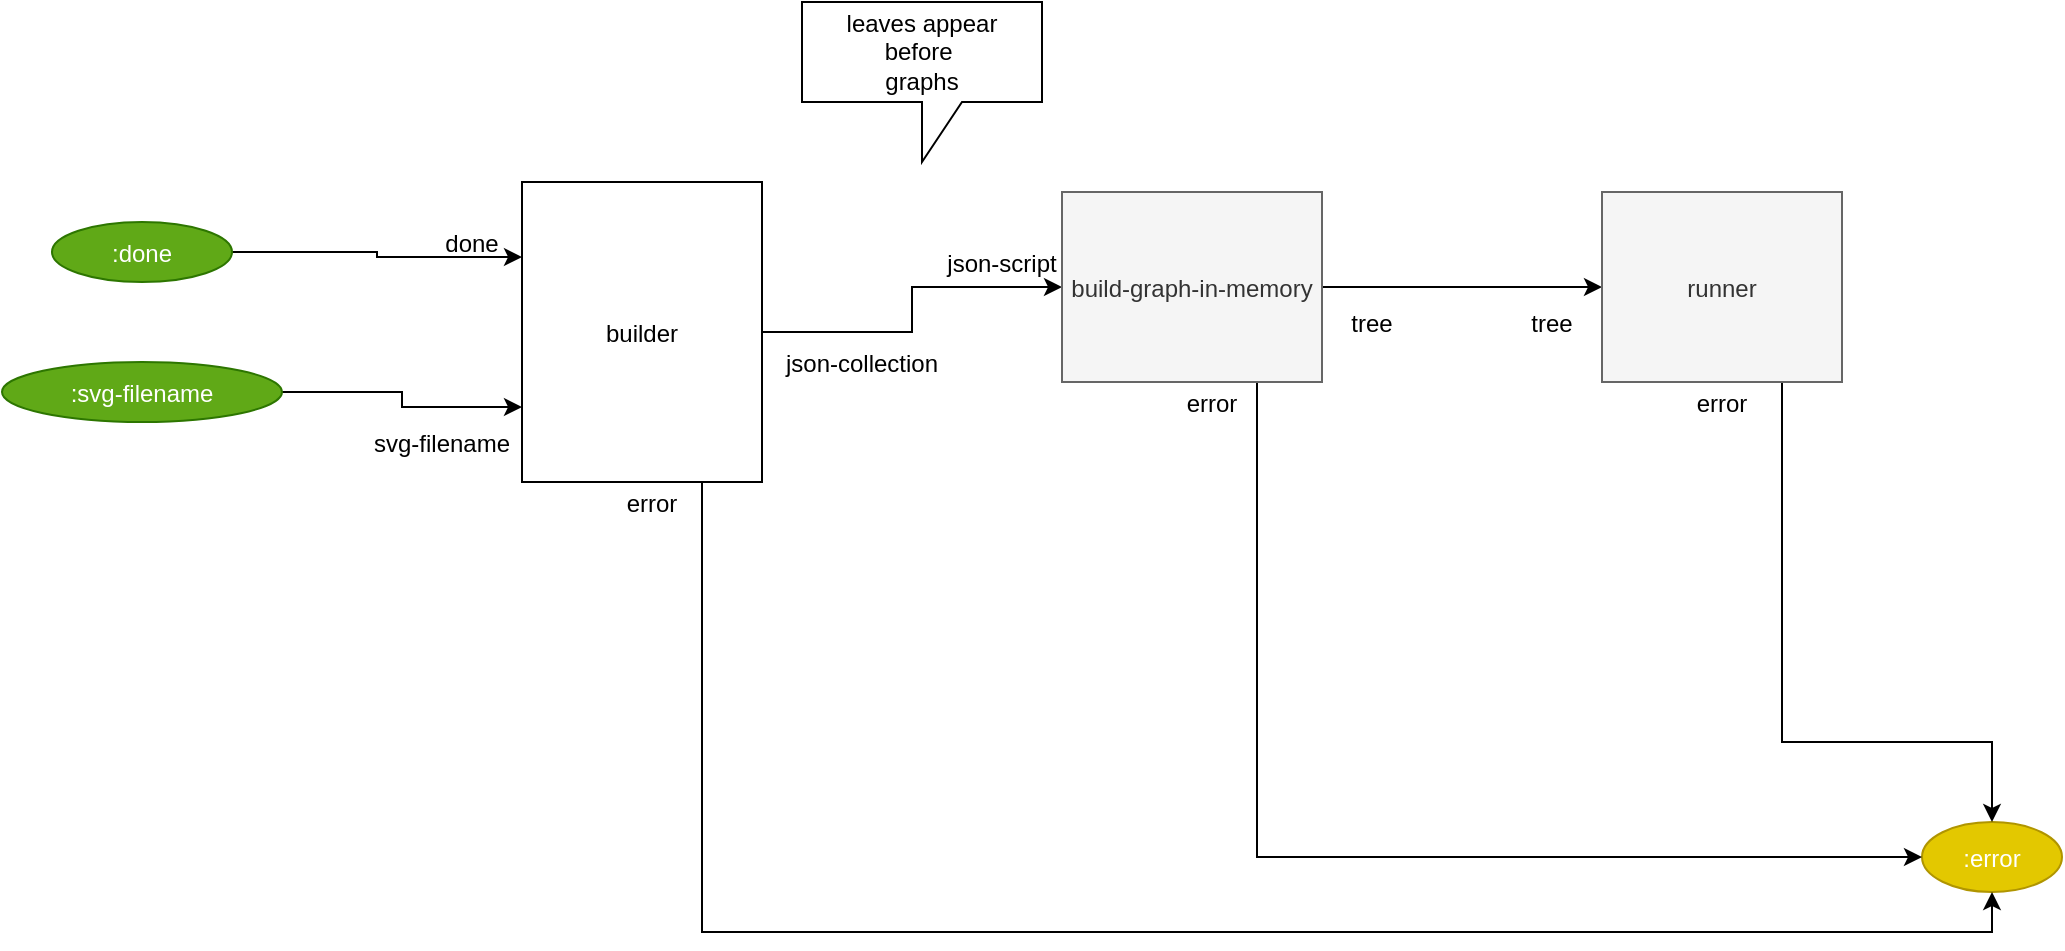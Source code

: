 <mxfile version="12.4.2" type="device" pages="5"><diagram id="oTpoj0ZA3vVCdiUI8W-d" name="0. build-load-and-run"><mxGraphModel grid="1" gridSize="10" guides="1" tooltips="1" connect="1" arrows="1" page="1" fold="1" pageScale="1" pageWidth="1100" pageHeight="850" math="0" shadow="0"><root><mxCell id="eNqYF_zLAk8vtPIE1v3w-0"/><mxCell id="eNqYF_zLAk8vtPIE1v3w-1" parent="eNqYF_zLAk8vtPIE1v3w-0"/><mxCell id="VFOVgfngWdEHEMPlZVRT-2" value="" style="edgeStyle=orthogonalEdgeStyle;rounded=0;orthogonalLoop=1;jettySize=auto;exitX=1;exitY=0.5;exitDx=0;exitDy=0;entryX=0;entryY=0.75;entryDx=0;entryDy=0;" parent="eNqYF_zLAk8vtPIE1v3w-1" source="n7ohq72Cuq0VcpPlJ5Xz-2" target="n7ohq72Cuq0VcpPlJ5Xz-31" edge="1"><mxGeometry relative="1" as="geometry"/></mxCell><mxCell id="n7ohq72Cuq0VcpPlJ5Xz-2" value=":svg-filename" style="ellipse;fillColor=#60a917;strokeColor=#2D7600;fontColor=#ffffff;" parent="eNqYF_zLAk8vtPIE1v3w-1" vertex="1"><mxGeometry x="-1050" y="-570" width="140" height="30" as="geometry"/></mxCell><mxCell id="n7ohq72Cuq0VcpPlJ5Xz-3" value=":error" style="ellipse;fillColor=#e3c800;strokeColor=#B09500;fontColor=#ffffff;" parent="eNqYF_zLAk8vtPIE1v3w-1" vertex="1"><mxGeometry x="-90" y="-340" width="70" height="35" as="geometry"/></mxCell><mxCell id="VFOVgfngWdEHEMPlZVRT-0" value="" style="edgeStyle=orthogonalEdgeStyle;rounded=0;orthogonalLoop=1;jettySize=auto;exitX=1;exitY=0.5;exitDx=0;exitDy=0;entryX=0;entryY=0.25;entryDx=0;entryDy=0;" parent="eNqYF_zLAk8vtPIE1v3w-1" source="n7ohq72Cuq0VcpPlJ5Xz-25" target="n7ohq72Cuq0VcpPlJ5Xz-31" edge="1"><mxGeometry relative="1" as="geometry"/></mxCell><mxCell id="n7ohq72Cuq0VcpPlJ5Xz-25" value=":done" style="ellipse;fillColor=#60a917;strokeColor=#2D7600;fontColor=#ffffff;" parent="eNqYF_zLAk8vtPIE1v3w-1" vertex="1"><mxGeometry x="-1025" y="-640" width="90" height="30" as="geometry"/></mxCell><mxCell id="VFOVgfngWdEHEMPlZVRT-4" value="" style="edgeStyle=orthogonalEdgeStyle;rounded=0;orthogonalLoop=1;jettySize=auto;exitX=0.75;exitY=1;exitDx=0;exitDy=0;entryX=0.5;entryY=1;entryDx=0;entryDy=0;" parent="eNqYF_zLAk8vtPIE1v3w-1" source="n7ohq72Cuq0VcpPlJ5Xz-31" target="n7ohq72Cuq0VcpPlJ5Xz-3" edge="1"><mxGeometry relative="1" as="geometry"/></mxCell><mxCell id="VFOVgfngWdEHEMPlZVRT-15" value="" style="edgeStyle=orthogonalEdgeStyle;rounded=0;orthogonalLoop=1;jettySize=auto;exitX=1;exitY=0.5;exitDx=0;exitDy=0;" parent="eNqYF_zLAk8vtPIE1v3w-1" source="n7ohq72Cuq0VcpPlJ5Xz-31" target="n7ohq72Cuq0VcpPlJ5Xz-40" edge="1"><mxGeometry relative="1" as="geometry"/></mxCell><mxCell id="n7ohq72Cuq0VcpPlJ5Xz-31" value="builder" style="rounded=0;" parent="eNqYF_zLAk8vtPIE1v3w-1" vertex="1"><mxGeometry x="-790" y="-660" width="120" height="150" as="geometry"/></mxCell><mxCell id="VFOVgfngWdEHEMPlZVRT-7" value="" style="edgeStyle=orthogonalEdgeStyle;rounded=0;orthogonalLoop=1;jettySize=auto;exitX=0.75;exitY=1;exitDx=0;exitDy=0;entryX=0;entryY=0.5;entryDx=0;entryDy=0;" parent="eNqYF_zLAk8vtPIE1v3w-1" source="n7ohq72Cuq0VcpPlJ5Xz-40" target="n7ohq72Cuq0VcpPlJ5Xz-3" edge="1"><mxGeometry relative="1" as="geometry"/></mxCell><mxCell id="VFOVgfngWdEHEMPlZVRT-12" value="" style="edgeStyle=orthogonalEdgeStyle;rounded=0;orthogonalLoop=1;jettySize=auto;exitX=1;exitY=0.5;exitDx=0;exitDy=0;entryX=0;entryY=0.5;entryDx=0;entryDy=0;" parent="eNqYF_zLAk8vtPIE1v3w-1" source="n7ohq72Cuq0VcpPlJ5Xz-40" target="n7ohq72Cuq0VcpPlJ5Xz-41" edge="1"><mxGeometry relative="1" as="geometry"/></mxCell><mxCell id="n7ohq72Cuq0VcpPlJ5Xz-40" value="build-graph-in-memory" style="rounded=0;fillColor=#f5f5f5;strokeColor=#666666;fontColor=#333333;" parent="eNqYF_zLAk8vtPIE1v3w-1" vertex="1"><mxGeometry x="-520" y="-655" width="130" height="95" as="geometry"/></mxCell><mxCell id="VFOVgfngWdEHEMPlZVRT-9" value="" style="edgeStyle=orthogonalEdgeStyle;rounded=0;orthogonalLoop=1;jettySize=auto;exitX=0.75;exitY=1;exitDx=0;exitDy=0;entryX=0.5;entryY=0;entryDx=0;entryDy=0;" parent="eNqYF_zLAk8vtPIE1v3w-1" source="n7ohq72Cuq0VcpPlJ5Xz-41" target="n7ohq72Cuq0VcpPlJ5Xz-3" edge="1"><mxGeometry relative="1" as="geometry"><Array as="points"><mxPoint x="-160" y="-380"/><mxPoint x="-55" y="-380"/></Array></mxGeometry></mxCell><mxCell id="n7ohq72Cuq0VcpPlJ5Xz-41" value="runner" style="rounded=0;fillColor=#f5f5f5;strokeColor=#666666;fontColor=#333333;" parent="eNqYF_zLAk8vtPIE1v3w-1" vertex="1"><mxGeometry x="-250" y="-655" width="120" height="95" as="geometry"/></mxCell><mxCell id="VFOVgfngWdEHEMPlZVRT-1" value="done" style="text;strokeColor=none;fillColor=none;align=center;verticalAlign=middle;rounded=0;" parent="eNqYF_zLAk8vtPIE1v3w-1" vertex="1"><mxGeometry x="-840" y="-640" width="50" height="20" as="geometry"/></mxCell><mxCell id="VFOVgfngWdEHEMPlZVRT-3" value="svg-filename" style="text;strokeColor=none;fillColor=none;align=center;verticalAlign=middle;rounded=0;" parent="eNqYF_zLAk8vtPIE1v3w-1" vertex="1"><mxGeometry x="-870" y="-540" width="80" height="20" as="geometry"/></mxCell><mxCell id="VFOVgfngWdEHEMPlZVRT-5" value="error" style="text;strokeColor=none;fillColor=none;align=center;verticalAlign=middle;rounded=0;" parent="eNqYF_zLAk8vtPIE1v3w-1" vertex="1"><mxGeometry x="-750" y="-510" width="50" height="20" as="geometry"/></mxCell><mxCell id="VFOVgfngWdEHEMPlZVRT-10" value="error" style="text;strokeColor=none;fillColor=none;align=center;verticalAlign=middle;rounded=0;" parent="eNqYF_zLAk8vtPIE1v3w-1" vertex="1"><mxGeometry x="-470" y="-560" width="50" height="20" as="geometry"/></mxCell><mxCell id="VFOVgfngWdEHEMPlZVRT-11" value="error" style="text;strokeColor=none;fillColor=none;align=center;verticalAlign=middle;rounded=0;" parent="eNqYF_zLAk8vtPIE1v3w-1" vertex="1"><mxGeometry x="-215" y="-560" width="50" height="20" as="geometry"/></mxCell><mxCell id="VFOVgfngWdEHEMPlZVRT-13" value="tree" style="text;strokeColor=none;fillColor=none;align=center;verticalAlign=middle;rounded=0;" parent="eNqYF_zLAk8vtPIE1v3w-1" vertex="1"><mxGeometry x="-390" y="-600" width="50" height="20" as="geometry"/></mxCell><mxCell id="VFOVgfngWdEHEMPlZVRT-14" value="tree" style="text;strokeColor=none;fillColor=none;align=center;verticalAlign=middle;rounded=0;" parent="eNqYF_zLAk8vtPIE1v3w-1" vertex="1"><mxGeometry x="-300" y="-600" width="50" height="20" as="geometry"/></mxCell><mxCell id="VFOVgfngWdEHEMPlZVRT-16" value="json-script" style="text;strokeColor=none;fillColor=none;align=center;verticalAlign=middle;rounded=0;" parent="eNqYF_zLAk8vtPIE1v3w-1" vertex="1"><mxGeometry x="-580" y="-630" width="60" height="20" as="geometry"/></mxCell><mxCell id="VFOVgfngWdEHEMPlZVRT-17" value="json-collection" style="text;strokeColor=none;fillColor=none;align=center;verticalAlign=middle;rounded=0;" parent="eNqYF_zLAk8vtPIE1v3w-1" vertex="1"><mxGeometry x="-660" y="-580" width="80" height="20" as="geometry"/></mxCell><mxCell id="qCjLljMgKDNfpaZ93l10-0" value="leaves appear &lt;br&gt;before&amp;nbsp;&lt;br&gt;graphs" style="shape=callout;whiteSpace=wrap;html=1;perimeter=calloutPerimeter;" vertex="1" parent="eNqYF_zLAk8vtPIE1v3w-1"><mxGeometry x="-650" y="-750" width="120" height="80" as="geometry"/></mxCell></root></mxGraphModel></diagram><diagram id="z9UEwtOjoydKh5m4m3Oj" name="1. build"><mxGraphModel grid="1" gridSize="10" guides="1" tooltips="1" connect="1" arrows="1" page="1" fold="1" pageScale="1" pageWidth="1100" pageHeight="850" math="0" shadow="0"><root><mxCell id="kqRrUtMaH-q-N3g8gRtr-0"/><mxCell id="kqRrUtMaH-q-N3g8gRtr-1" parent="kqRrUtMaH-q-N3g8gRtr-0"/><mxCell id="RMSSZl4QIiFRP_T1rX3b-1" style="edgeStyle=orthogonalEdgeStyle;rounded=0;orthogonalLoop=1;jettySize=auto;html=1;exitX=0.75;exitY=1;exitDx=0;exitDy=0;entryX=0;entryY=0.5;entryDx=0;entryDy=0;" parent="kqRrUtMaH-q-N3g8gRtr-1" source="BcBZtkxQGDUdQAMQbwrJ-29" target="BcBZtkxQGDUdQAMQbwrJ-13" edge="1"><mxGeometry relative="1" as="geometry"/></mxCell><mxCell id="RMSSZl4QIiFRP_T1rX3b-16" style="edgeStyle=orthogonalEdgeStyle;rounded=0;orthogonalLoop=1;jettySize=auto;html=1;exitX=1;exitY=0.75;exitDx=0;exitDy=0;entryX=-0.005;entryY=0.842;entryDx=0;entryDy=0;entryPerimeter=0;" parent="kqRrUtMaH-q-N3g8gRtr-1" source="BcBZtkxQGDUdQAMQbwrJ-29" target="BcBZtkxQGDUdQAMQbwrJ-64" edge="1"><mxGeometry relative="1" as="geometry"/></mxCell><mxCell id="RMSSZl4QIiFRP_T1rX3b-21" style="edgeStyle=orthogonalEdgeStyle;rounded=0;orthogonalLoop=1;jettySize=auto;html=1;exitX=1;exitY=0.5;exitDx=0;exitDy=0;" parent="kqRrUtMaH-q-N3g8gRtr-1" source="BcBZtkxQGDUdQAMQbwrJ-29" target="BcBZtkxQGDUdQAMQbwrJ-64" edge="1"><mxGeometry relative="1" as="geometry"><Array as="points"><mxPoint x="-540" y="-460"/><mxPoint x="-540" y="-490"/><mxPoint x="-460" y="-490"/><mxPoint x="-460" y="-530"/></Array></mxGeometry></mxCell><mxCell id="RMSSZl4QIiFRP_T1rX3b-27" style="edgeStyle=orthogonalEdgeStyle;rounded=0;orthogonalLoop=1;jettySize=auto;html=1;exitX=1;exitY=0.25;exitDx=0;exitDy=0;entryX=0;entryY=0.25;entryDx=0;entryDy=0;" parent="kqRrUtMaH-q-N3g8gRtr-1" source="BcBZtkxQGDUdQAMQbwrJ-29" target="BcBZtkxQGDUdQAMQbwrJ-64" edge="1"><mxGeometry relative="1" as="geometry"/></mxCell><mxCell id="BcBZtkxQGDUdQAMQbwrJ-29" value="build-recursive" style="rounded=0;strokeColor=#000000;align=center;" parent="kqRrUtMaH-q-N3g8gRtr-1" vertex="1"><mxGeometry x="-760" y="-590" width="200" height="260" as="geometry"/></mxCell><mxCell id="RMSSZl4QIiFRP_T1rX3b-7" style="edgeStyle=orthogonalEdgeStyle;rounded=0;orthogonalLoop=1;jettySize=auto;html=1;exitX=1;exitY=0.5;exitDx=0;exitDy=0;entryX=0;entryY=0.5;entryDx=0;entryDy=0;" parent="kqRrUtMaH-q-N3g8gRtr-1" source="BcBZtkxQGDUdQAMQbwrJ-11" target="BcBZtkxQGDUdQAMQbwrJ-29" edge="1"><mxGeometry relative="1" as="geometry"/></mxCell><mxCell id="BcBZtkxQGDUdQAMQbwrJ-11" value=":svg-filename" style="ellipse;fillColor=#60a917;strokeColor=#2D7600;fontColor=#ffffff;" parent="kqRrUtMaH-q-N3g8gRtr-1" vertex="1"><mxGeometry x="-1070" y="-475" width="140" height="30" as="geometry"/></mxCell><mxCell id="BcBZtkxQGDUdQAMQbwrJ-13" value=":error" style="ellipse;fillColor=#e3c800;strokeColor=#B09500;fontColor=#ffffff;" parent="kqRrUtMaH-q-N3g8gRtr-1" vertex="1"><mxGeometry x="-90" y="-300" width="70" height="35" as="geometry"/></mxCell><mxCell id="RMSSZl4QIiFRP_T1rX3b-5" style="edgeStyle=orthogonalEdgeStyle;rounded=0;orthogonalLoop=1;jettySize=auto;html=1;exitX=0.75;exitY=1;exitDx=0;exitDy=0;entryX=0;entryY=0.5;entryDx=0;entryDy=0;" parent="kqRrUtMaH-q-N3g8gRtr-1" source="BcBZtkxQGDUdQAMQbwrJ-64" target="BcBZtkxQGDUdQAMQbwrJ-13" edge="1"><mxGeometry relative="1" as="geometry"/></mxCell><mxCell id="RMSSZl4QIiFRP_T1rX3b-13" style="edgeStyle=orthogonalEdgeStyle;rounded=0;orthogonalLoop=1;jettySize=auto;html=1;exitX=1;exitY=0.25;exitDx=0;exitDy=0;" parent="kqRrUtMaH-q-N3g8gRtr-1" source="BcBZtkxQGDUdQAMQbwrJ-64" target="OwxBJ85tROAJmrhp7ixr-4" edge="1"><mxGeometry relative="1" as="geometry"/></mxCell><mxCell id="BcBZtkxQGDUdQAMQbwrJ-64" value="collector" style="rounded=0;strokeColor=#666666;align=center;fillColor=#f5f5f5;fontColor=#333333;" parent="kqRrUtMaH-q-N3g8gRtr-1" vertex="1"><mxGeometry x="-400" y="-660" width="190" height="260" as="geometry"/></mxCell><mxCell id="RMSSZl4QIiFRP_T1rX3b-11" style="edgeStyle=orthogonalEdgeStyle;rounded=0;orthogonalLoop=1;jettySize=auto;html=1;exitX=1;exitY=0.5;exitDx=0;exitDy=0;entryX=0.25;entryY=0;entryDx=0;entryDy=0;" parent="kqRrUtMaH-q-N3g8gRtr-1" source="OwxBJ85tROAJmrhp7ixr-1" target="BcBZtkxQGDUdQAMQbwrJ-64" edge="1"><mxGeometry relative="1" as="geometry"/></mxCell><mxCell id="OwxBJ85tROAJmrhp7ixr-1" value=":done" style="ellipse;fillColor=#60a917;strokeColor=#2D7600;fontColor=#ffffff;" parent="kqRrUtMaH-q-N3g8gRtr-1" vertex="1"><mxGeometry x="-1050" y="-760" width="90" height="30" as="geometry"/></mxCell><mxCell id="OwxBJ85tROAJmrhp7ixr-4" value=":json-collection" style="ellipse;fillColor=#e3c800;strokeColor=#B09500;fontColor=#ffffff;" parent="kqRrUtMaH-q-N3g8gRtr-1" vertex="1"><mxGeometry x="-100" y="-610" width="90" height="30" as="geometry"/></mxCell><mxCell id="RMSSZl4QIiFRP_T1rX3b-0" value="&lt;span style=&quot;white-space: normal&quot;&gt;:name and :graph come in pairs (either :name then :graph or :graph then :name)&lt;/span&gt;" style="shape=callout;whiteSpace=wrap;html=1;perimeter=calloutPerimeter;" parent="kqRrUtMaH-q-N3g8gRtr-1" vertex="1"><mxGeometry x="-1050" y="-170" width="240" height="120" as="geometry"/></mxCell><mxCell id="RMSSZl4QIiFRP_T1rX3b-3" value="error" style="text;strokeColor=none;fillColor=none;align=center;verticalAlign=middle;rounded=0;" parent="kqRrUtMaH-q-N3g8gRtr-1" vertex="1"><mxGeometry x="-650" y="-330" width="40" height="20" as="geometry"/></mxCell><mxCell id="RMSSZl4QIiFRP_T1rX3b-6" value="error" style="text;strokeColor=none;fillColor=none;align=center;verticalAlign=middle;rounded=0;" parent="kqRrUtMaH-q-N3g8gRtr-1" vertex="1"><mxGeometry x="-300" y="-400" width="40" height="20" as="geometry"/></mxCell><mxCell id="RMSSZl4QIiFRP_T1rX3b-8" value="svg-filename" style="text;strokeColor=none;fillColor=none;align=center;verticalAlign=middle;rounded=0;" parent="kqRrUtMaH-q-N3g8gRtr-1" vertex="1"><mxGeometry x="-850" y="-455" width="80" height="20" as="geometry"/></mxCell><mxCell id="RMSSZl4QIiFRP_T1rX3b-12" value=":done" style="text;strokeColor=none;fillColor=none;align=center;verticalAlign=middle;rounded=0;" parent="kqRrUtMaH-q-N3g8gRtr-1" vertex="1"><mxGeometry x="-350" y="-690" width="40" height="20" as="geometry"/></mxCell><mxCell id="RMSSZl4QIiFRP_T1rX3b-14" value="json-collection" style="text;strokeColor=none;fillColor=none;align=center;verticalAlign=middle;rounded=0;" parent="kqRrUtMaH-q-N3g8gRtr-1" vertex="1"><mxGeometry x="-210" y="-590" width="80" height="20" as="geometry"/></mxCell><mxCell id="RMSSZl4QIiFRP_T1rX3b-17" value="leaf-json-reg" style="text;strokeColor=none;fillColor=none;align=center;verticalAlign=middle;rounded=0;" parent="kqRrUtMaH-q-N3g8gRtr-1" vertex="1"><mxGeometry x="-480" y="-465" width="70" height="20" as="geometry"/></mxCell><mxCell id="RMSSZl4QIiFRP_T1rX3b-20" value="leaf-json-reg" style="text;strokeColor=none;fillColor=none;align=center;verticalAlign=middle;rounded=0;" parent="kqRrUtMaH-q-N3g8gRtr-1" vertex="1"><mxGeometry x="-560" y="-390" width="70" height="20" as="geometry"/></mxCell><mxCell id="RMSSZl4QIiFRP_T1rX3b-22" value="name" style="text;strokeColor=none;fillColor=none;align=center;verticalAlign=middle;rounded=0;" parent="kqRrUtMaH-q-N3g8gRtr-1" vertex="1"><mxGeometry x="-450" y="-525" width="50" height="20" as="geometry"/></mxCell><mxCell id="RMSSZl4QIiFRP_T1rX3b-25" value="name" style="text;strokeColor=none;fillColor=none;align=center;verticalAlign=middle;rounded=0;" parent="kqRrUtMaH-q-N3g8gRtr-1" vertex="1"><mxGeometry x="-560" y="-455" width="50" height="20" as="geometry"/></mxCell><mxCell id="RMSSZl4QIiFRP_T1rX3b-28" value="graph" style="text;strokeColor=none;fillColor=none;align=center;verticalAlign=middle;rounded=0;" parent="kqRrUtMaH-q-N3g8gRtr-1" vertex="1"><mxGeometry x="-560" y="-550" width="50" height="20" as="geometry"/></mxCell><mxCell id="RMSSZl4QIiFRP_T1rX3b-29" value="graph" style="text;strokeColor=none;fillColor=none;align=center;verticalAlign=middle;rounded=0;" parent="kqRrUtMaH-q-N3g8gRtr-1" vertex="1"><mxGeometry x="-450" y="-620" width="50" height="20" as="geometry"/></mxCell><mxCell id="8pEESF36XYU9oS1rRDiv-0" value="leaves appear &lt;br&gt;before&amp;nbsp;&lt;br&gt;graphs" style="shape=callout;whiteSpace=wrap;html=1;perimeter=calloutPerimeter;" vertex="1" parent="kqRrUtMaH-q-N3g8gRtr-1"><mxGeometry x="-190" y="-720" width="120" height="80" as="geometry"/></mxCell></root></mxGraphModel></diagram><diagram id="kTaohMnw-kOpqh6rDy7y" name="2. build-recursive"><mxGraphModel grid="1" gridSize="10" guides="1" tooltips="1" connect="1" arrows="1" page="1" fold="1" pageScale="1" pageWidth="1100" pageHeight="850" math="0" shadow="0"><root><mxCell id="Mn-rGtJxIU_AGrY4zjHz-0"/><mxCell id="Mn-rGtJxIU_AGrY4zjHz-1" parent="Mn-rGtJxIU_AGrY4zjHz-0"/><mxCell id="BUBtrWMs7k5Z-WZeD0c7-0" style="edgeStyle=orthogonalEdgeStyle;rounded=0;orthogonalLoop=1;jettySize=auto;html=1;exitX=0.75;exitY=1;exitDx=0;exitDy=0;entryX=0;entryY=0.5;entryDx=0;entryDy=0;" parent="Mn-rGtJxIU_AGrY4zjHz-1" source="Mn-rGtJxIU_AGrY4zjHz-28" target="Mn-rGtJxIU_AGrY4zjHz-41" edge="1"><mxGeometry relative="1" as="geometry"><Array as="points"><mxPoint x="-577" y="-270"/><mxPoint x="-340" y="-270"/><mxPoint x="-340" y="-310"/><mxPoint x="-170" y="-310"/><mxPoint x="-170" y="-322"/></Array></mxGeometry></mxCell><mxCell id="BUBtrWMs7k5Z-WZeD0c7-3" style="edgeStyle=orthogonalEdgeStyle;rounded=0;orthogonalLoop=1;jettySize=auto;html=1;exitX=0.25;exitY=1;exitDx=0;exitDy=0;" parent="Mn-rGtJxIU_AGrY4zjHz-1" source="Mn-rGtJxIU_AGrY4zjHz-28" edge="1"><mxGeometry relative="1" as="geometry"><mxPoint x="-652.167" y="-220" as="targetPoint"/></mxGeometry></mxCell><mxCell id="BUBtrWMs7k5Z-WZeD0c7-5" style="edgeStyle=orthogonalEdgeStyle;rounded=0;orthogonalLoop=1;jettySize=auto;html=1;exitX=1;exitY=0.75;exitDx=0;exitDy=0;" parent="Mn-rGtJxIU_AGrY4zjHz-1" source="Mn-rGtJxIU_AGrY4zjHz-28" target="1WIbEod5XKTAdlQZYnNR-7" edge="1"><mxGeometry relative="1" as="geometry"><Array as="points"><mxPoint x="-460" y="-387"/><mxPoint x="-460" y="-340"/><mxPoint x="-190" y="-340"/><mxPoint x="-190" y="-370"/></Array></mxGeometry></mxCell><mxCell id="BUBtrWMs7k5Z-WZeD0c7-16" style="edgeStyle=orthogonalEdgeStyle;rounded=0;orthogonalLoop=1;jettySize=auto;html=1;exitX=1;exitY=0.5;exitDx=0;exitDy=0;" parent="Mn-rGtJxIU_AGrY4zjHz-1" source="Mn-rGtJxIU_AGrY4zjHz-28" target="ww4mffYR2kwE5zpnx_MJ-8" edge="1"><mxGeometry relative="1" as="geometry"/></mxCell><mxCell id="BUBtrWMs7k5Z-WZeD0c7-25" value="`" style="edgeStyle=orthogonalEdgeStyle;rounded=0;orthogonalLoop=1;jettySize=auto;html=1;exitX=1;exitY=0.25;exitDx=0;exitDy=0;" parent="Mn-rGtJxIU_AGrY4zjHz-1" source="Mn-rGtJxIU_AGrY4zjHz-28" target="1WIbEod5XKTAdlQZYnNR-8" edge="1"><mxGeometry relative="1" as="geometry"><Array as="points"><mxPoint x="-470" y="-582"/><mxPoint x="-470" y="-655"/></Array></mxGeometry></mxCell><mxCell id="Mn-rGtJxIU_AGrY4zjHz-28" value="compile-single-diagram" style="rounded=0;strokeColor=#000000;align=center;" parent="Mn-rGtJxIU_AGrY4zjHz-1" vertex="1"><mxGeometry x="-690" y="-680" width="150" height="390" as="geometry"/></mxCell><mxCell id="1WIbEod5XKTAdlQZYnNR-11" style="edgeStyle=orthogonalEdgeStyle;rounded=0;orthogonalLoop=1;jettySize=auto;html=1;exitX=1;exitY=0.5;exitDx=0;exitDy=0;entryX=0.008;entryY=0.447;entryDx=0;entryDy=0;entryPerimeter=0;" parent="Mn-rGtJxIU_AGrY4zjHz-1" source="Mn-rGtJxIU_AGrY4zjHz-29" target="Mn-rGtJxIU_AGrY4zjHz-28" edge="1"><mxGeometry relative="1" as="geometry"><mxPoint x="-750" y="-555" as="targetPoint"/></mxGeometry></mxCell><mxCell id="Mn-rGtJxIU_AGrY4zjHz-29" value=":svg-filename" style="ellipse;fillColor=#60a917;strokeColor=#2D7600;fontColor=#ffffff;" parent="Mn-rGtJxIU_AGrY4zjHz-1" vertex="1"><mxGeometry x="-970" y="-570" width="140" height="30" as="geometry"/></mxCell><mxCell id="Mn-rGtJxIU_AGrY4zjHz-41" value=":error" style="ellipse;fillColor=#e3c800;strokeColor=#B09500;fontColor=#ffffff;" parent="Mn-rGtJxIU_AGrY4zjHz-1" vertex="1"><mxGeometry x="-130" y="-340" width="70" height="35" as="geometry"/></mxCell><mxCell id="1WIbEod5XKTAdlQZYnNR-7" value=":graph" style="ellipse;fillColor=#e3c800;strokeColor=#B09500;fontColor=#ffffff;" parent="Mn-rGtJxIU_AGrY4zjHz-1" vertex="1"><mxGeometry x="-140" y="-385" width="90" height="30" as="geometry"/></mxCell><mxCell id="1WIbEod5XKTAdlQZYnNR-8" value=":name" style="ellipse;fillColor=#e3c800;strokeColor=#B09500;fontColor=#ffffff;" parent="Mn-rGtJxIU_AGrY4zjHz-1" vertex="1"><mxGeometry x="-140" y="-670" width="90" height="30" as="geometry"/></mxCell><mxCell id="BUBtrWMs7k5Z-WZeD0c7-8" style="edgeStyle=orthogonalEdgeStyle;rounded=0;orthogonalLoop=1;jettySize=auto;html=1;exitX=1;exitY=0.25;exitDx=0;exitDy=0;entryX=1;entryY=0;entryDx=0;entryDy=0;" parent="Mn-rGtJxIU_AGrY4zjHz-1" source="ww4mffYR2kwE5zpnx_MJ-8" target="BUBtrWMs7k5Z-WZeD0c7-7" edge="1"><mxGeometry relative="1" as="geometry"><Array as="points"><mxPoint x="-160" y="-535"/><mxPoint x="-160" y="-730"/><mxPoint x="-720" y="-730"/><mxPoint x="-720" y="-500"/></Array></mxGeometry></mxCell><mxCell id="BUBtrWMs7k5Z-WZeD0c7-11" style="edgeStyle=orthogonalEdgeStyle;rounded=0;orthogonalLoop=1;jettySize=auto;html=1;exitX=0.75;exitY=1;exitDx=0;exitDy=0;entryX=0;entryY=0.5;entryDx=0;entryDy=0;" parent="Mn-rGtJxIU_AGrY4zjHz-1" source="ww4mffYR2kwE5zpnx_MJ-8" target="Mn-rGtJxIU_AGrY4zjHz-41" edge="1"><mxGeometry relative="1" as="geometry"><Array as="points"><mxPoint x="-327" y="-322"/></Array></mxGeometry></mxCell><mxCell id="BUBtrWMs7k5Z-WZeD0c7-14" style="edgeStyle=orthogonalEdgeStyle;rounded=0;orthogonalLoop=1;jettySize=auto;html=1;exitX=1;exitY=0.5;exitDx=0;exitDy=0;" parent="Mn-rGtJxIU_AGrY4zjHz-1" source="ww4mffYR2kwE5zpnx_MJ-8" target="ww4mffYR2kwE5zpnx_MJ-18" edge="1"><mxGeometry relative="1" as="geometry"/></mxCell><mxCell id="ww4mffYR2kwE5zpnx_MJ-8" value="schematic-or-leaf" style="rounded=0;strokeColor=#666666;align=center;fillColor=#f5f5f5;fontColor=#333333;" parent="Mn-rGtJxIU_AGrY4zjHz-1" vertex="1"><mxGeometry x="-425" y="-585" width="130" height="200" as="geometry"/></mxCell><mxCell id="ww4mffYR2kwE5zpnx_MJ-18" value=":leaf-json-ref" style="ellipse;fillColor=#e3c800;strokeColor=#B09500;fontColor=#ffffff;" parent="Mn-rGtJxIU_AGrY4zjHz-1" vertex="1"><mxGeometry x="-140" y="-500" width="90" height="30" as="geometry"/></mxCell><mxCell id="BUBtrWMs7k5Z-WZeD0c7-2" value="error" style="text;strokeColor=none;fillColor=none;align=center;verticalAlign=middle;rounded=0;" parent="Mn-rGtJxIU_AGrY4zjHz-1" vertex="1"><mxGeometry x="-580" y="-290" width="40" height="20" as="geometry"/></mxCell><mxCell id="BUBtrWMs7k5Z-WZeD0c7-4" value="lisp-graph" style="text;strokeColor=none;fillColor=none;align=center;verticalAlign=middle;rounded=0;" parent="Mn-rGtJxIU_AGrY4zjHz-1" vertex="1"><mxGeometry x="-730" y="-290" width="70" height="20" as="geometry"/></mxCell><mxCell id="BUBtrWMs7k5Z-WZeD0c7-6" value="jsonpgraph" style="text;strokeColor=none;fillColor=none;align=center;verticalAlign=middle;rounded=0;" parent="Mn-rGtJxIU_AGrY4zjHz-1" vertex="1"><mxGeometry x="-540" y="-405" width="70" height="20" as="geometry"/></mxCell><mxCell id="BUBtrWMs7k5Z-WZeD0c7-7" value="svg-filename" style="text;strokeColor=none;fillColor=none;align=center;verticalAlign=middle;rounded=0;" parent="Mn-rGtJxIU_AGrY4zjHz-1" vertex="1"><mxGeometry x="-780" y="-500" width="90" height="20" as="geometry"/></mxCell><mxCell id="BUBtrWMs7k5Z-WZeD0c7-9" value="schemtaic-json-ref" style="text;strokeColor=none;fillColor=none;align=center;verticalAlign=middle;rounded=0;" parent="Mn-rGtJxIU_AGrY4zjHz-1" vertex="1"><mxGeometry x="-295" y="-560" width="105" height="20" as="geometry"/></mxCell><mxCell id="BUBtrWMs7k5Z-WZeD0c7-13" value="error" style="text;strokeColor=none;fillColor=none;align=center;verticalAlign=middle;rounded=0;" parent="Mn-rGtJxIU_AGrY4zjHz-1" vertex="1"><mxGeometry x="-320" y="-380" width="40" height="20" as="geometry"/></mxCell><mxCell id="BUBtrWMs7k5Z-WZeD0c7-15" value="leaf-json-ref" style="text;strokeColor=none;fillColor=none;align=center;verticalAlign=middle;rounded=0;" parent="Mn-rGtJxIU_AGrY4zjHz-1" vertex="1"><mxGeometry x="-295" y="-480" width="75" height="20" as="geometry"/></mxCell><mxCell id="BUBtrWMs7k5Z-WZeD0c7-17" value="json-fle-ref" style="text;strokeColor=none;fillColor=none;align=center;verticalAlign=middle;rounded=0;" parent="Mn-rGtJxIU_AGrY4zjHz-1" vertex="1"><mxGeometry x="-540" y="-510" width="70" height="20" as="geometry"/></mxCell><mxCell id="BUBtrWMs7k5Z-WZeD0c7-22" value="json-ref" style="text;strokeColor=none;fillColor=none;align=center;verticalAlign=middle;rounded=0;" parent="Mn-rGtJxIU_AGrY4zjHz-1" vertex="1"><mxGeometry x="-500" y="-480" width="70" height="20" as="geometry"/></mxCell><mxCell id="BUBtrWMs7k5Z-WZeD0c7-26" value="name" style="text;strokeColor=none;fillColor=none;align=center;verticalAlign=middle;rounded=0;" parent="Mn-rGtJxIU_AGrY4zjHz-1" vertex="1"><mxGeometry x="-540" y="-605" width="40" height="20" as="geometry"/></mxCell><mxCell id="WbBeHdl0E9F5VaUhdEnW-0" value="[{&quot;dir&quot;:&quot;build_process/&quot;,&quot;file&quot;:&quot;lispparts/schematic-or-leaf.lisp&quot;,&quot;kindName&quot;:&quot;schematic-or-leaf&quot;,&quot;ref&quot;:&quot;master&quot;,&quot;repo&quot;:&quot;https://github.com/bmfbp/bmfbp.git&quot;}]" style="rounded=1;" vertex="1" parent="Mn-rGtJxIU_AGrY4zjHz-1"><mxGeometry x="-1030" y="-150" width="910" height="130" as="geometry"/></mxCell></root></mxGraphModel></diagram><diagram id="BSqaEIzAbErSCFMda4Vr" name="3. compile-single-diagram"><mxGraphModel dx="3306" dy="1642" grid="1" gridSize="10" guides="1" tooltips="1" connect="1" arrows="1" fold="1" page="1" pageScale="1" pageWidth="1100" pageHeight="850" math="0" shadow="0"><root><mxCell id="u4qeDyeQGf4HoiwSgoCH-0"/><mxCell id="u4qeDyeQGf4HoiwSgoCH-1" parent="u4qeDyeQGf4HoiwSgoCH-0"/><mxCell id="O6nDtoVH6l1qTbzIxC3u-0" style="edgeStyle=orthogonalEdgeStyle;rounded=0;orthogonalLoop=1;jettySize=auto;html=1;exitX=1;exitY=0.25;exitDx=0;exitDy=0;entryX=0;entryY=0.5;entryDx=0;entryDy=0;" parent="u4qeDyeQGf4HoiwSgoCH-1" source="u4qeDyeQGf4HoiwSgoCH-2" target="u4qeDyeQGf4HoiwSgoCH-21" edge="1"><mxGeometry relative="1" as="geometry"/></mxCell><mxCell id="O6nDtoVH6l1qTbzIxC3u-9" style="edgeStyle=orthogonalEdgeStyle;rounded=0;orthogonalLoop=1;jettySize=auto;html=1;exitX=1;exitY=0.75;exitDx=0;exitDy=0;" parent="u4qeDyeQGf4HoiwSgoCH-1" source="u4qeDyeQGf4HoiwSgoCH-2" edge="1"><mxGeometry relative="1" as="geometry"><mxPoint x="-500" y="-375" as="targetPoint"/></mxGeometry></mxCell><mxCell id="O6nDtoVH6l1qTbzIxC3u-11" style="edgeStyle=orthogonalEdgeStyle;rounded=0;orthogonalLoop=1;jettySize=auto;html=1;exitX=0.75;exitY=1;exitDx=0;exitDy=0;entryX=0;entryY=0.5;entryDx=0;entryDy=0;" parent="u4qeDyeQGf4HoiwSgoCH-1" source="u4qeDyeQGf4HoiwSgoCH-2" target="u4qeDyeQGf4HoiwSgoCH-32" edge="1"><mxGeometry relative="1" as="geometry"/></mxCell><mxCell id="KrcvC97qnUIKRUN8aZWq-4" style="edgeStyle=orthogonalEdgeStyle;rounded=0;orthogonalLoop=1;jettySize=auto;html=1;exitX=1;exitY=0.5;exitDx=0;exitDy=0;entryX=0.25;entryY=1;entryDx=0;entryDy=0;" edge="1" parent="u4qeDyeQGf4HoiwSgoCH-1" source="u4qeDyeQGf4HoiwSgoCH-2" target="u4qeDyeQGf4HoiwSgoCH-21"><mxGeometry relative="1" as="geometry"><mxPoint x="-530" y="-455" as="targetPoint"/></mxGeometry></mxCell><mxCell id="u4qeDyeQGf4HoiwSgoCH-2" value="Compiler" style="rounded=0;" parent="u4qeDyeQGf4HoiwSgoCH-1" vertex="1"><mxGeometry x="-850" y="-600" width="210" height="300" as="geometry"/></mxCell><mxCell id="O6nDtoVH6l1qTbzIxC3u-13" style="edgeStyle=orthogonalEdgeStyle;rounded=0;orthogonalLoop=1;jettySize=auto;html=1;exitX=1;exitY=0.5;exitDx=0;exitDy=0;entryX=0.005;entryY=0.4;entryDx=0;entryDy=0;entryPerimeter=0;" parent="u4qeDyeQGf4HoiwSgoCH-1" source="u4qeDyeQGf4HoiwSgoCH-13" target="u4qeDyeQGf4HoiwSgoCH-15" edge="1"><mxGeometry relative="1" as="geometry"><mxPoint x="-910" y="-620" as="targetPoint"/><Array as="points"><mxPoint x="-930" y="-525"/><mxPoint x="-930" y="-666"/></Array></mxGeometry></mxCell><mxCell id="O6nDtoVH6l1qTbzIxC3u-15" style="edgeStyle=orthogonalEdgeStyle;rounded=0;orthogonalLoop=1;jettySize=auto;html=1;exitX=1;exitY=0.5;exitDx=0;exitDy=0;entryX=0;entryY=0.25;entryDx=0;entryDy=0;" parent="u4qeDyeQGf4HoiwSgoCH-1" source="u4qeDyeQGf4HoiwSgoCH-13" target="u4qeDyeQGf4HoiwSgoCH-2" edge="1"><mxGeometry relative="1" as="geometry"/></mxCell><mxCell id="u4qeDyeQGf4HoiwSgoCH-13" value="svg-filename" style="ellipse;fillColor=#60a917;strokeColor=#2D7600;fontColor=#ffffff;" parent="u4qeDyeQGf4HoiwSgoCH-1" vertex="1"><mxGeometry x="-1090" y="-540" width="140" height="30" as="geometry"/></mxCell><mxCell id="O6nDtoVH6l1qTbzIxC3u-5" style="edgeStyle=orthogonalEdgeStyle;rounded=0;orthogonalLoop=1;jettySize=auto;html=1;exitX=1;exitY=0.5;exitDx=0;exitDy=0;" parent="u4qeDyeQGf4HoiwSgoCH-1" source="u4qeDyeQGf4HoiwSgoCH-15" target="u4qeDyeQGf4HoiwSgoCH-18" edge="1"><mxGeometry relative="1" as="geometry"/></mxCell><mxCell id="u4qeDyeQGf4HoiwSgoCH-15" value="part-namer" style="rounded=0;align=center;fillColor=#f5f5f5;strokeColor=#666666;fontColor=#333333;" parent="u4qeDyeQGf4HoiwSgoCH-1" vertex="1"><mxGeometry x="-850" y="-690" width="210" height="60" as="geometry"/></mxCell><mxCell id="u4qeDyeQGf4HoiwSgoCH-18" value="name" style="ellipse;fillColor=#e3c800;strokeColor=#B09500;fontColor=#ffffff;" parent="u4qeDyeQGf4HoiwSgoCH-1" vertex="1"><mxGeometry x="-150" y="-675" width="140" height="30" as="geometry"/></mxCell><mxCell id="O6nDtoVH6l1qTbzIxC3u-3" style="edgeStyle=orthogonalEdgeStyle;rounded=0;orthogonalLoop=1;jettySize=auto;html=1;exitX=1;exitY=0.25;exitDx=0;exitDy=0;" parent="u4qeDyeQGf4HoiwSgoCH-1" source="u4qeDyeQGf4HoiwSgoCH-21" target="u4qeDyeQGf4HoiwSgoCH-25" edge="1"><mxGeometry relative="1" as="geometry"/></mxCell><mxCell id="KrcvC97qnUIKRUN8aZWq-10" style="edgeStyle=orthogonalEdgeStyle;rounded=0;orthogonalLoop=1;jettySize=auto;html=1;exitX=0.75;exitY=1;exitDx=0;exitDy=0;entryX=0;entryY=0.5;entryDx=0;entryDy=0;" edge="1" parent="u4qeDyeQGf4HoiwSgoCH-1" source="u4qeDyeQGf4HoiwSgoCH-21" target="u4qeDyeQGf4HoiwSgoCH-28"><mxGeometry relative="1" as="geometry"><mxPoint x="-310" y="-475" as="targetPoint"/></mxGeometry></mxCell><mxCell id="u4qeDyeQGf4HoiwSgoCH-21" value="json-array-splitter" style="rounded=0;align=center;fillColor=#f5f5f5;strokeColor=#666666;fontColor=#333333;" parent="u4qeDyeQGf4HoiwSgoCH-1" vertex="1"><mxGeometry x="-520" y="-600" width="210" height="60" as="geometry"/></mxCell><mxCell id="u4qeDyeQGf4HoiwSgoCH-25" value="json-file-ref" style="ellipse;fillColor=#e3c800;strokeColor=#B09500;fontColor=#ffffff;" parent="u4qeDyeQGf4HoiwSgoCH-1" vertex="1"><mxGeometry x="-150" y="-585" width="140" height="30" as="geometry"/></mxCell><mxCell id="u4qeDyeQGf4HoiwSgoCH-28" value="graph" style="ellipse;fillColor=#e3c800;strokeColor=#B09500;fontColor=#ffffff;" parent="u4qeDyeQGf4HoiwSgoCH-1" vertex="1"><mxGeometry x="-150" y="-460" width="140" height="30" as="geometry"/></mxCell><mxCell id="u4qeDyeQGf4HoiwSgoCH-32" value="error" style="ellipse;fillColor=#e3c800;strokeColor=#B09500;fontColor=#ffffff;" parent="u4qeDyeQGf4HoiwSgoCH-1" vertex="1"><mxGeometry x="-150" y="-340" width="140" height="30" as="geometry"/></mxCell><mxCell id="O6nDtoVH6l1qTbzIxC3u-1" value="array" style="text;strokeColor=none;fillColor=none;align=center;verticalAlign=middle;rounded=0;" parent="u4qeDyeQGf4HoiwSgoCH-1" vertex="1"><mxGeometry x="-555" y="-590" width="40" height="20" as="geometry"/></mxCell><mxCell id="O6nDtoVH6l1qTbzIxC3u-2" value="metadata" style="text;strokeColor=none;fillColor=none;align=center;verticalAlign=middle;rounded=0;" parent="u4qeDyeQGf4HoiwSgoCH-1" vertex="1"><mxGeometry x="-640" y="-520" width="60" height="20" as="geometry"/></mxCell><mxCell id="O6nDtoVH6l1qTbzIxC3u-4" value="items" style="text;strokeColor=none;fillColor=none;align=center;verticalAlign=middle;rounded=0;" parent="u4qeDyeQGf4HoiwSgoCH-1" vertex="1"><mxGeometry x="-310" y="-605" width="40" height="20" as="geometry"/></mxCell><mxCell id="O6nDtoVH6l1qTbzIxC3u-6" value="name" style="text;strokeColor=none;fillColor=none;align=center;verticalAlign=middle;rounded=0;" parent="u4qeDyeQGf4HoiwSgoCH-1" vertex="1"><mxGeometry x="-640" y="-680" width="40" height="20" as="geometry"/></mxCell><mxCell id="O6nDtoVH6l1qTbzIxC3u-7" value="json" style="text;strokeColor=none;fillColor=none;align=center;verticalAlign=middle;rounded=0;" parent="u4qeDyeQGf4HoiwSgoCH-1" vertex="1"><mxGeometry x="-640" y="-470" width="40" height="20" as="geometry"/></mxCell><mxCell id="O6nDtoVH6l1qTbzIxC3u-10" value="lisp" style="text;strokeColor=none;fillColor=none;align=center;verticalAlign=middle;rounded=0;" parent="u4qeDyeQGf4HoiwSgoCH-1" vertex="1"><mxGeometry x="-640" y="-400" width="40" height="20" as="geometry"/></mxCell><mxCell id="O6nDtoVH6l1qTbzIxC3u-12" value="error" style="text;strokeColor=none;fillColor=none;align=center;verticalAlign=middle;rounded=0;" parent="u4qeDyeQGf4HoiwSgoCH-1" vertex="1"><mxGeometry x="-760" y="-300" width="70" height="20" as="geometry"/></mxCell><mxCell id="O6nDtoVH6l1qTbzIxC3u-14" value="filename" style="text;strokeColor=none;fillColor=none;align=center;verticalAlign=middle;rounded=0;" parent="u4qeDyeQGf4HoiwSgoCH-1" vertex="1"><mxGeometry x="-910" y="-690" width="60" height="20" as="geometry"/></mxCell><mxCell id="O6nDtoVH6l1qTbzIxC3u-16" value="svg-filename" style="text;strokeColor=none;fillColor=none;align=center;verticalAlign=middle;rounded=0;" parent="u4qeDyeQGf4HoiwSgoCH-1" vertex="1"><mxGeometry x="-930" y="-520" width="80" height="20" as="geometry"/></mxCell><mxCell id="c1FcftbdGOTXlki9H22C-1" value="json" style="text;strokeColor=none;fillColor=none;align=center;verticalAlign=middle;rounded=0;" vertex="1" parent="u4qeDyeQGf4HoiwSgoCH-1"><mxGeometry x="-460" y="-540" width="40" height="20" as="geometry"/></mxCell><mxCell id="c1FcftbdGOTXlki9H22C-6" value="graph" style="text;strokeColor=none;fillColor=none;align=center;verticalAlign=middle;rounded=0;" vertex="1" parent="u4qeDyeQGf4HoiwSgoCH-1"><mxGeometry x="-360" y="-540" width="40" height="20" as="geometry"/></mxCell><mxCell id="-jRAAXoq4vi3411Yazev-0" value="graph is output before metadata" style="shape=callout;whiteSpace=wrap;html=1;perimeter=calloutPerimeter;" vertex="1" parent="u4qeDyeQGf4HoiwSgoCH-1"><mxGeometry x="-480" y="-800" width="120" height="80" as="geometry"/></mxCell><mxCell id="6uLzeWSs_wvFwPLvzBU7-0" value="[{&quot;dir&quot;:&quot;build_process/&quot;,&quot;file&quot;:&quot;lispparts/compiler.lisp&quot;,&quot;kindName&quot;:&quot;compiler&quot;,&quot;ref&quot;:&quot;master&quot;,&quot;repo&quot;:&quot;https://github.com/bmfbp/bmfbp.git&quot;},{&quot;dir&quot;:&quot;build_process/&quot;,&quot;file&quot;:&quot;lispparts/part-namer.lisp&quot;,&quot;kindName&quot;:&quot;part-namer&quot;,&quot;ref&quot;:&quot;master&quot;,&quot;repo&quot;:&quot;https://github.com/bmfbp/bmfbp.git&quot;},{&quot;dir&quot;:&quot;build_process/&quot;,&quot;file&quot;:&quot;lispparts/json-array-splitter.svg&quot;,&quot;kindName&quot;:&quot;build process&quot;,&quot;ref&quot;:&quot;master&quot;,&quot;repo&quot;:&quot;https://github.com/bmfbp/bmfbp.git&quot;}]" style="rounded=1;" vertex="1" parent="u4qeDyeQGf4HoiwSgoCH-1"><mxGeometry x="-1050" y="-190" width="910" height="130" as="geometry"/></mxCell></root></mxGraphModel></diagram><diagram id="zkIa6d8jiOvOYW3uuYZ_" name="(spacer)"><mxGraphModel grid="1" gridSize="10" guides="1" tooltips="1" connect="1" arrows="1" page="1" fold="1" pageScale="1" pageWidth="1100" pageHeight="850" math="0" shadow="0"><root><mxCell id="l-7z3NYvXJu23y0B7lJB-0"/><mxCell id="l-7z3NYvXJu23y0B7lJB-1" parent="l-7z3NYvXJu23y0B7lJB-0"/><mxCell id="MCuEn-J0tm5yaxBB5JZF-0" value="[{&quot;Dir&quot;:&quot;build_process/&quot;,&quot;file&quot;:&quot;lispparts/schematic-or-leaf.lisp&quot;,&quot;kindName&quot;:&quot;schematic-or-leaf&quot;,&quot;ref&quot;:&quot;master&quot;,&quot;repo&quot;:&quot;https://github.com/bmfbp/bmfbp.git&quot;}]" style="rounded=1;" vertex="1" parent="l-7z3NYvXJu23y0B7lJB-1"><mxGeometry x="-1050" y="-190" width="910" height="130" as="geometry"/></mxCell></root></mxGraphModel></diagram></mxfile>